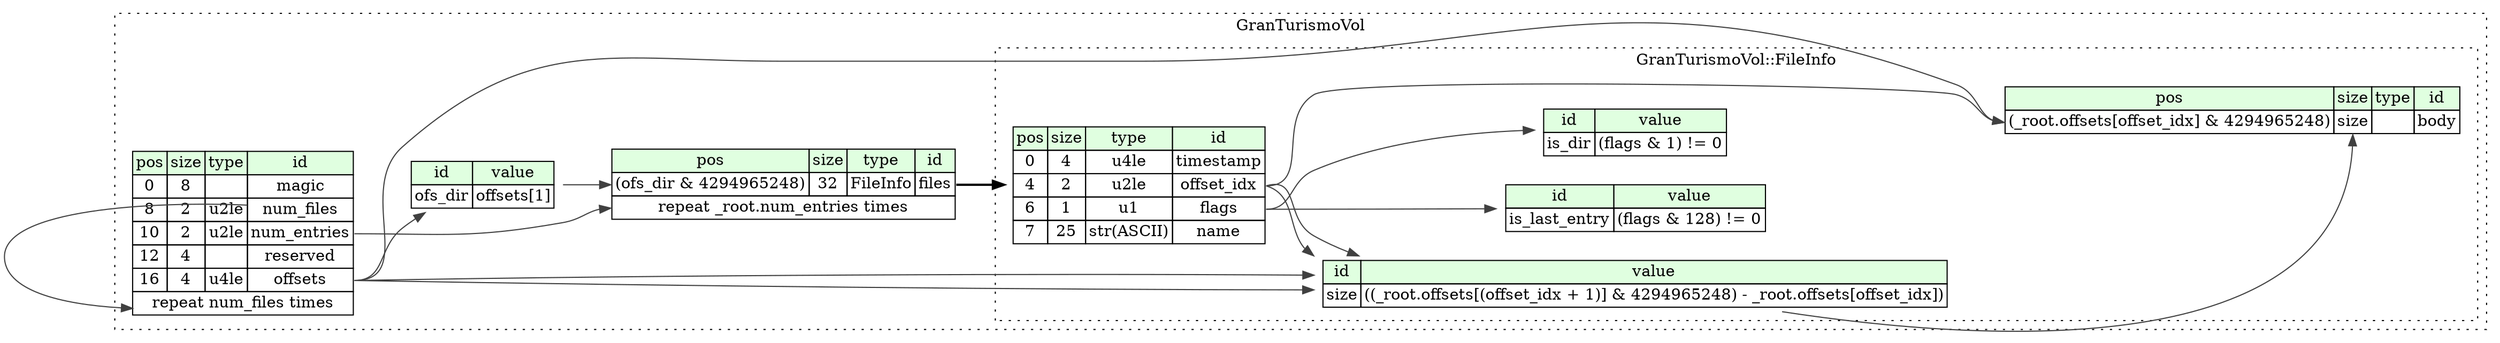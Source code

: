 digraph {
	rankdir=LR;
	node [shape=plaintext];
	subgraph cluster__gran_turismo_vol {
		label="GranTurismoVol";
		graph[style=dotted];

		gran_turismo_vol__seq [label=<<TABLE BORDER="0" CELLBORDER="1" CELLSPACING="0">
			<TR><TD BGCOLOR="#E0FFE0">pos</TD><TD BGCOLOR="#E0FFE0">size</TD><TD BGCOLOR="#E0FFE0">type</TD><TD BGCOLOR="#E0FFE0">id</TD></TR>
			<TR><TD PORT="magic_pos">0</TD><TD PORT="magic_size">8</TD><TD></TD><TD PORT="magic_type">magic</TD></TR>
			<TR><TD PORT="num_files_pos">8</TD><TD PORT="num_files_size">2</TD><TD>u2le</TD><TD PORT="num_files_type">num_files</TD></TR>
			<TR><TD PORT="num_entries_pos">10</TD><TD PORT="num_entries_size">2</TD><TD>u2le</TD><TD PORT="num_entries_type">num_entries</TD></TR>
			<TR><TD PORT="reserved_pos">12</TD><TD PORT="reserved_size">4</TD><TD></TD><TD PORT="reserved_type">reserved</TD></TR>
			<TR><TD PORT="offsets_pos">16</TD><TD PORT="offsets_size">4</TD><TD>u4le</TD><TD PORT="offsets_type">offsets</TD></TR>
			<TR><TD COLSPAN="4" PORT="offsets__repeat">repeat num_files times</TD></TR>
		</TABLE>>];
		gran_turismo_vol__inst__ofs_dir [label=<<TABLE BORDER="0" CELLBORDER="1" CELLSPACING="0">
			<TR><TD BGCOLOR="#E0FFE0">id</TD><TD BGCOLOR="#E0FFE0">value</TD></TR>
			<TR><TD>ofs_dir</TD><TD>offsets[1]</TD></TR>
		</TABLE>>];
		gran_turismo_vol__inst__files [label=<<TABLE BORDER="0" CELLBORDER="1" CELLSPACING="0">
			<TR><TD BGCOLOR="#E0FFE0">pos</TD><TD BGCOLOR="#E0FFE0">size</TD><TD BGCOLOR="#E0FFE0">type</TD><TD BGCOLOR="#E0FFE0">id</TD></TR>
			<TR><TD PORT="files_pos">(ofs_dir &amp; 4294965248)</TD><TD PORT="files_size">32</TD><TD>FileInfo</TD><TD PORT="files_type">files</TD></TR>
			<TR><TD COLSPAN="4" PORT="files__repeat">repeat _root.num_entries times</TD></TR>
		</TABLE>>];
		subgraph cluster__file_info {
			label="GranTurismoVol::FileInfo";
			graph[style=dotted];

			file_info__seq [label=<<TABLE BORDER="0" CELLBORDER="1" CELLSPACING="0">
				<TR><TD BGCOLOR="#E0FFE0">pos</TD><TD BGCOLOR="#E0FFE0">size</TD><TD BGCOLOR="#E0FFE0">type</TD><TD BGCOLOR="#E0FFE0">id</TD></TR>
				<TR><TD PORT="timestamp_pos">0</TD><TD PORT="timestamp_size">4</TD><TD>u4le</TD><TD PORT="timestamp_type">timestamp</TD></TR>
				<TR><TD PORT="offset_idx_pos">4</TD><TD PORT="offset_idx_size">2</TD><TD>u2le</TD><TD PORT="offset_idx_type">offset_idx</TD></TR>
				<TR><TD PORT="flags_pos">6</TD><TD PORT="flags_size">1</TD><TD>u1</TD><TD PORT="flags_type">flags</TD></TR>
				<TR><TD PORT="name_pos">7</TD><TD PORT="name_size">25</TD><TD>str(ASCII)</TD><TD PORT="name_type">name</TD></TR>
			</TABLE>>];
			file_info__inst__size [label=<<TABLE BORDER="0" CELLBORDER="1" CELLSPACING="0">
				<TR><TD BGCOLOR="#E0FFE0">id</TD><TD BGCOLOR="#E0FFE0">value</TD></TR>
				<TR><TD>size</TD><TD>((_root.offsets[(offset_idx + 1)] &amp; 4294965248) - _root.offsets[offset_idx])</TD></TR>
			</TABLE>>];
			file_info__inst__body [label=<<TABLE BORDER="0" CELLBORDER="1" CELLSPACING="0">
				<TR><TD BGCOLOR="#E0FFE0">pos</TD><TD BGCOLOR="#E0FFE0">size</TD><TD BGCOLOR="#E0FFE0">type</TD><TD BGCOLOR="#E0FFE0">id</TD></TR>
				<TR><TD PORT="body_pos">(_root.offsets[offset_idx] &amp; 4294965248)</TD><TD PORT="body_size">size</TD><TD></TD><TD PORT="body_type">body</TD></TR>
			</TABLE>>];
			file_info__inst__is_dir [label=<<TABLE BORDER="0" CELLBORDER="1" CELLSPACING="0">
				<TR><TD BGCOLOR="#E0FFE0">id</TD><TD BGCOLOR="#E0FFE0">value</TD></TR>
				<TR><TD>is_dir</TD><TD>(flags &amp; 1) != 0</TD></TR>
			</TABLE>>];
			file_info__inst__is_last_entry [label=<<TABLE BORDER="0" CELLBORDER="1" CELLSPACING="0">
				<TR><TD BGCOLOR="#E0FFE0">id</TD><TD BGCOLOR="#E0FFE0">value</TD></TR>
				<TR><TD>is_last_entry</TD><TD>(flags &amp; 128) != 0</TD></TR>
			</TABLE>>];
		}
	}
	gran_turismo_vol__seq:num_files_type -> gran_turismo_vol__seq:offsets__repeat [color="#404040"];
	gran_turismo_vol__seq:offsets_type -> gran_turismo_vol__inst__ofs_dir [color="#404040"];
	gran_turismo_vol__inst__ofs_dir:ofs_dir_type -> gran_turismo_vol__inst__files:files_pos [color="#404040"];
	gran_turismo_vol__inst__files:files_type -> file_info__seq [style=bold];
	gran_turismo_vol__seq:num_entries_type -> gran_turismo_vol__inst__files:files__repeat [color="#404040"];
	gran_turismo_vol__seq:offsets_type -> file_info__inst__size [color="#404040"];
	file_info__seq:offset_idx_type -> file_info__inst__size [color="#404040"];
	gran_turismo_vol__seq:offsets_type -> file_info__inst__size [color="#404040"];
	file_info__seq:offset_idx_type -> file_info__inst__size [color="#404040"];
	gran_turismo_vol__seq:offsets_type -> file_info__inst__body:body_pos [color="#404040"];
	file_info__seq:offset_idx_type -> file_info__inst__body:body_pos [color="#404040"];
	file_info__inst__size:size_type -> file_info__inst__body:body_size [color="#404040"];
	file_info__seq:flags_type -> file_info__inst__is_dir [color="#404040"];
	file_info__seq:flags_type -> file_info__inst__is_last_entry [color="#404040"];
}
